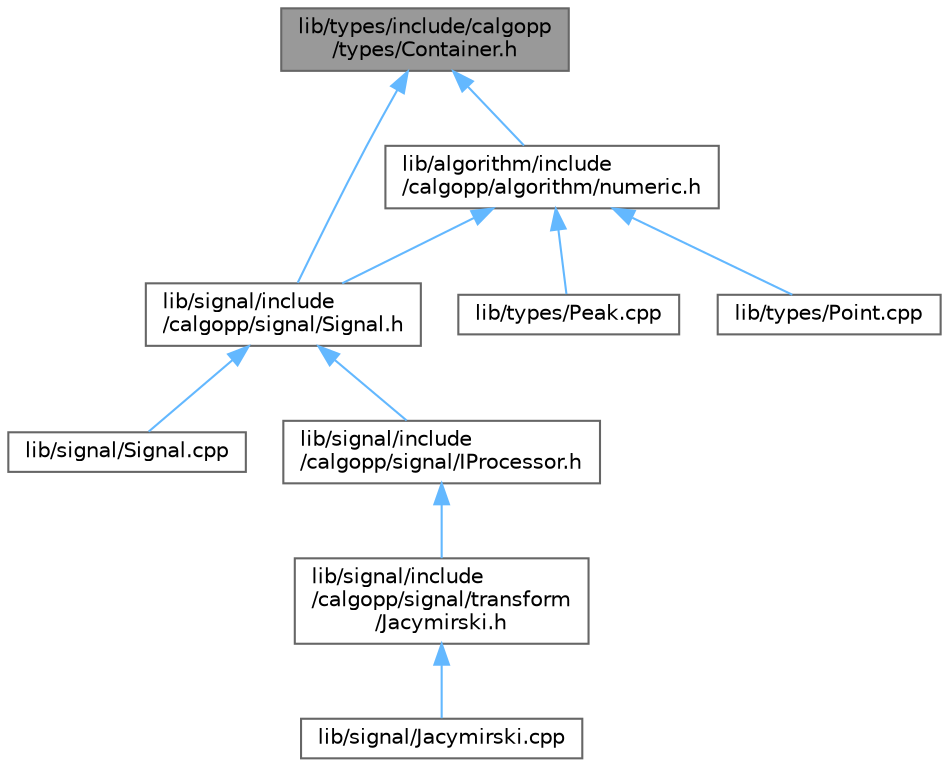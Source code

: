 digraph "lib/types/include/calgopp/types/Container.h"
{
 // LATEX_PDF_SIZE
  bgcolor="transparent";
  edge [fontname=Helvetica,fontsize=10,labelfontname=Helvetica,labelfontsize=10];
  node [fontname=Helvetica,fontsize=10,shape=box,height=0.2,width=0.4];
  Node1 [label="lib/types/include/calgopp\l/types/Container.h",height=0.2,width=0.4,color="gray40", fillcolor="grey60", style="filled", fontcolor="black",tooltip=" "];
  Node1 -> Node2 [dir="back",color="steelblue1",style="solid"];
  Node2 [label="lib/algorithm/include\l/calgopp/algorithm/numeric.h",height=0.2,width=0.4,color="grey40", fillcolor="white", style="filled",URL="$numeric_8h.html",tooltip=" "];
  Node2 -> Node3 [dir="back",color="steelblue1",style="solid"];
  Node3 [label="lib/signal/include\l/calgopp/signal/Signal.h",height=0.2,width=0.4,color="grey40", fillcolor="white", style="filled",URL="$Signal_8h.html",tooltip=" "];
  Node3 -> Node4 [dir="back",color="steelblue1",style="solid"];
  Node4 [label="lib/signal/Signal.cpp",height=0.2,width=0.4,color="grey40", fillcolor="white", style="filled",URL="$Signal_8cpp.html",tooltip=" "];
  Node3 -> Node5 [dir="back",color="steelblue1",style="solid"];
  Node5 [label="lib/signal/include\l/calgopp/signal/IProcessor.h",height=0.2,width=0.4,color="grey40", fillcolor="white", style="filled",URL="$IProcessor_8h.html",tooltip=" "];
  Node5 -> Node6 [dir="back",color="steelblue1",style="solid"];
  Node6 [label="lib/signal/include\l/calgopp/signal/transform\l/Jacymirski.h",height=0.2,width=0.4,color="grey40", fillcolor="white", style="filled",URL="$Jacymirski_8h.html",tooltip=" "];
  Node6 -> Node7 [dir="back",color="steelblue1",style="solid"];
  Node7 [label="lib/signal/Jacymirski.cpp",height=0.2,width=0.4,color="grey40", fillcolor="white", style="filled",URL="$Jacymirski_8cpp.html",tooltip=" "];
  Node2 -> Node8 [dir="back",color="steelblue1",style="solid"];
  Node8 [label="lib/types/Peak.cpp",height=0.2,width=0.4,color="grey40", fillcolor="white", style="filled",URL="$Peak_8cpp.html",tooltip=" "];
  Node2 -> Node9 [dir="back",color="steelblue1",style="solid"];
  Node9 [label="lib/types/Point.cpp",height=0.2,width=0.4,color="grey40", fillcolor="white", style="filled",URL="$Point_8cpp.html",tooltip=" "];
  Node1 -> Node3 [dir="back",color="steelblue1",style="solid"];
}
